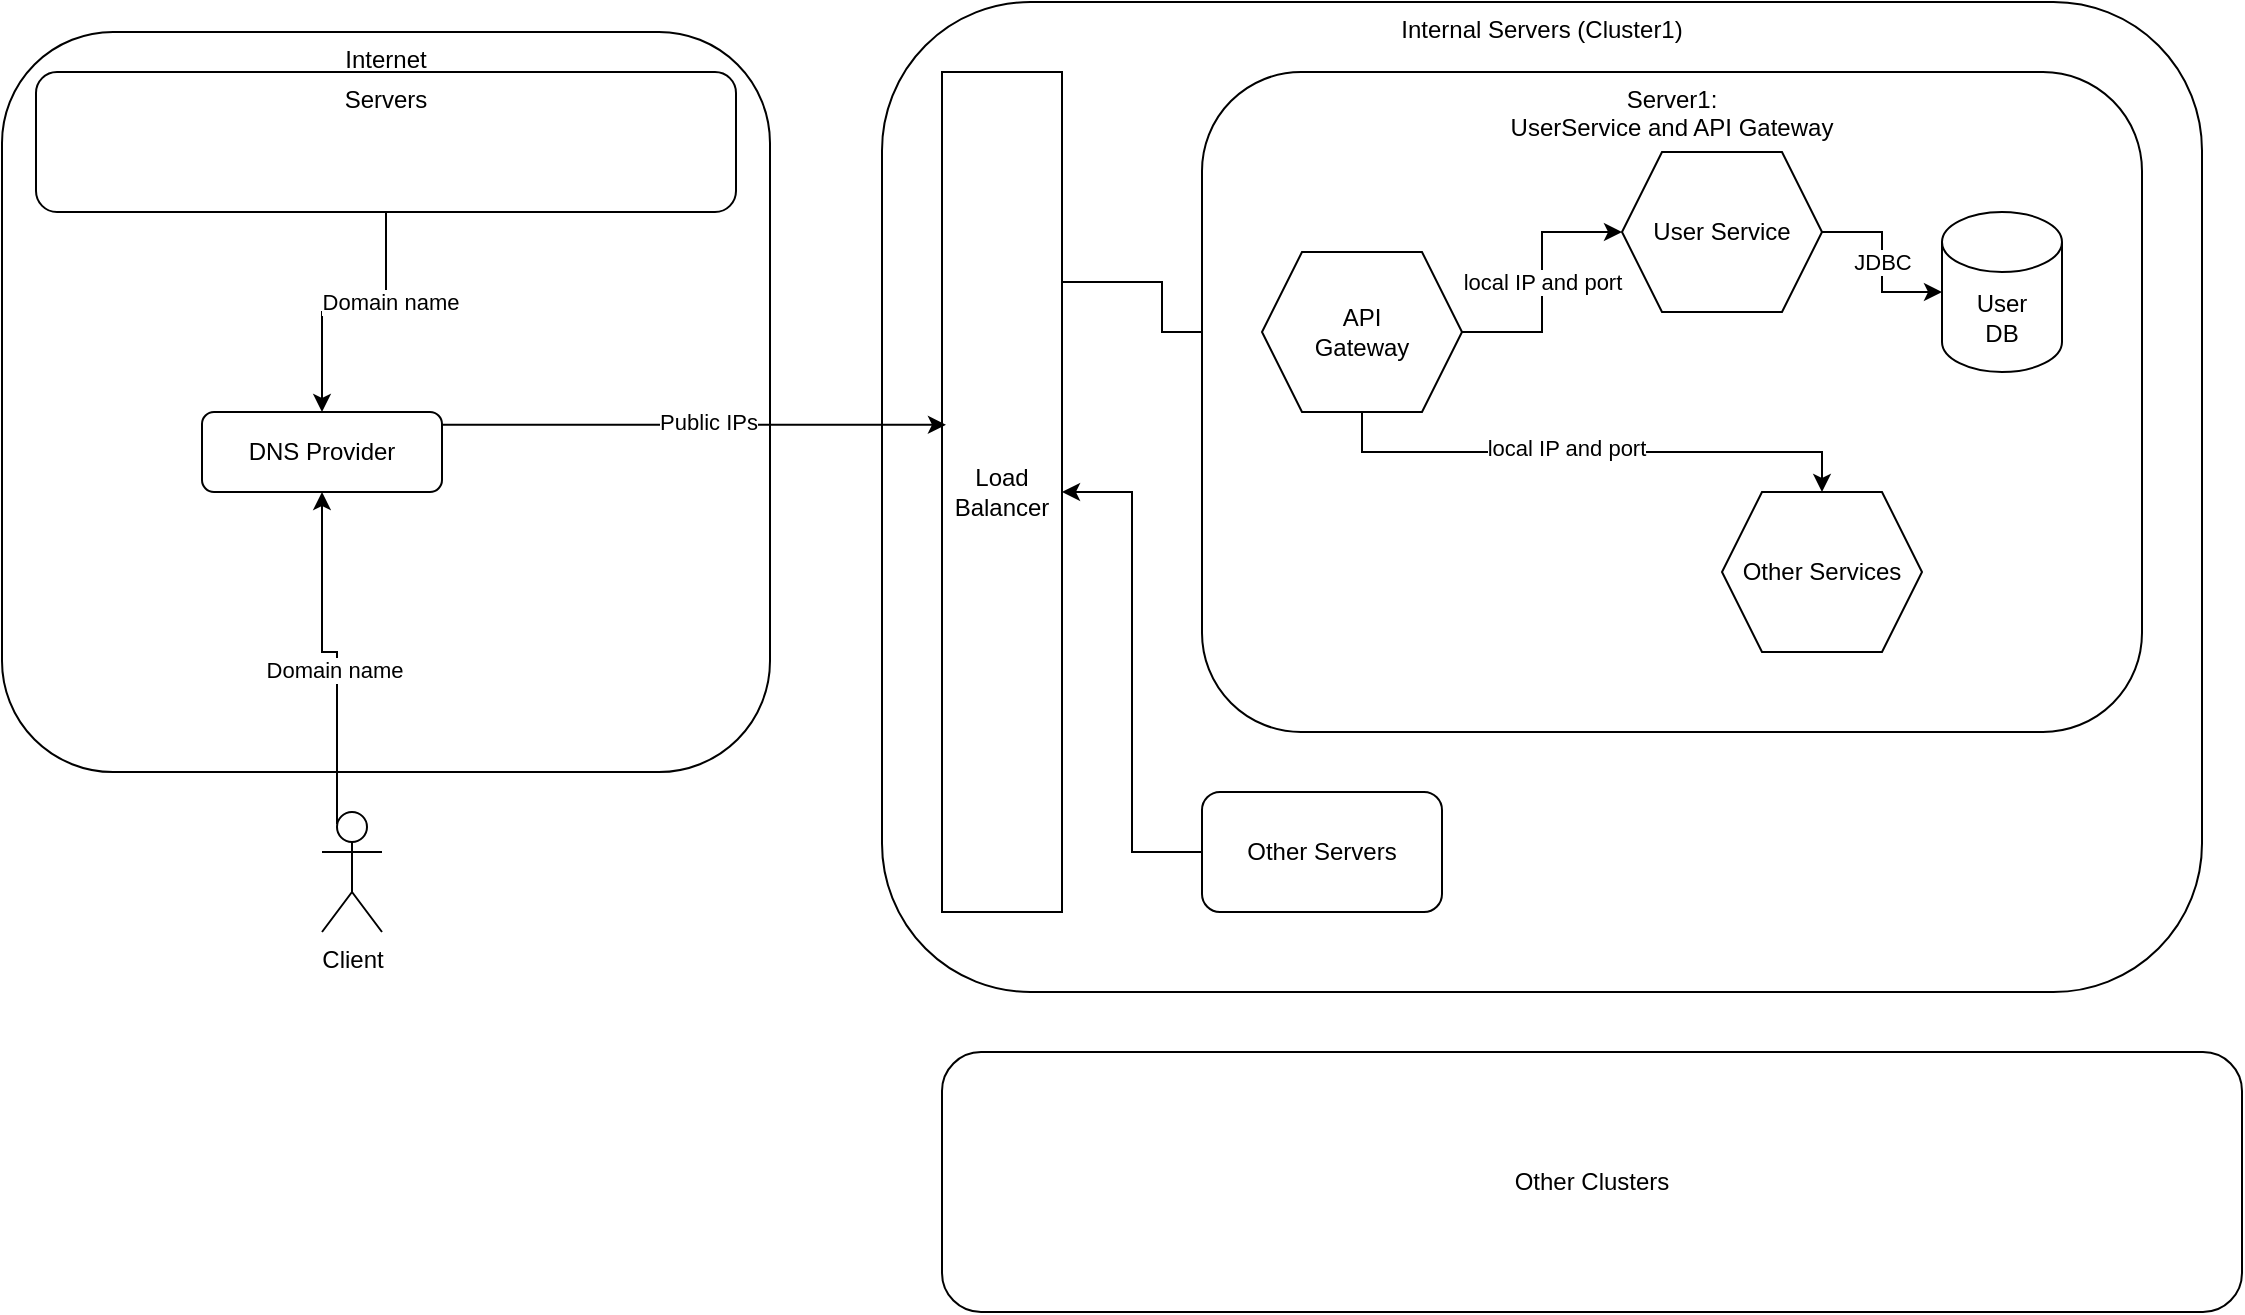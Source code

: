 <mxfile version="15.3.2" type="github">
  <diagram id="C5RBs43oDa-KdzZeNtuy" name="Page-1">
    <mxGraphModel dx="1422" dy="792" grid="1" gridSize="10" guides="1" tooltips="1" connect="1" arrows="1" fold="1" page="1" pageScale="1" pageWidth="827" pageHeight="1169" math="0" shadow="0">
      <root>
        <mxCell id="WIyWlLk6GJQsqaUBKTNV-0" />
        <mxCell id="WIyWlLk6GJQsqaUBKTNV-1" parent="WIyWlLk6GJQsqaUBKTNV-0" />
        <mxCell id="t1GJuXnAVORVwclhgLZh-0" value="&lt;div&gt;Internet&lt;/div&gt;" style="rounded=1;whiteSpace=wrap;html=1;align=center;verticalAlign=top;" parent="WIyWlLk6GJQsqaUBKTNV-1" vertex="1">
          <mxGeometry x="10" y="80" width="384" height="370" as="geometry" />
        </mxCell>
        <mxCell id="t1GJuXnAVORVwclhgLZh-24" style="edgeStyle=orthogonalEdgeStyle;rounded=0;orthogonalLoop=1;jettySize=auto;html=1;exitX=0.5;exitY=1;exitDx=0;exitDy=0;" parent="WIyWlLk6GJQsqaUBKTNV-1" source="t1GJuXnAVORVwclhgLZh-1" target="WIyWlLk6GJQsqaUBKTNV-3" edge="1">
          <mxGeometry relative="1" as="geometry" />
        </mxCell>
        <mxCell id="t1GJuXnAVORVwclhgLZh-25" value="Domain name" style="edgeLabel;html=1;align=center;verticalAlign=middle;resizable=0;points=[];" parent="t1GJuXnAVORVwclhgLZh-24" vertex="1" connectable="0">
          <mxGeometry x="-0.318" y="2" relative="1" as="geometry">
            <mxPoint as="offset" />
          </mxGeometry>
        </mxCell>
        <mxCell id="t1GJuXnAVORVwclhgLZh-1" value="Servers" style="rounded=1;whiteSpace=wrap;html=1;align=center;verticalAlign=top;" parent="WIyWlLk6GJQsqaUBKTNV-1" vertex="1">
          <mxGeometry x="27" y="100" width="350" height="70" as="geometry" />
        </mxCell>
        <mxCell id="WIyWlLk6GJQsqaUBKTNV-3" value="&lt;div&gt;DNS Provider&lt;/div&gt;" style="rounded=1;whiteSpace=wrap;html=1;fontSize=12;glass=0;strokeWidth=1;shadow=0;" parent="WIyWlLk6GJQsqaUBKTNV-1" vertex="1">
          <mxGeometry x="110" y="270" width="120" height="40" as="geometry" />
        </mxCell>
        <mxCell id="t1GJuXnAVORVwclhgLZh-3" value="Internal Servers (Cluster1)" style="rounded=1;whiteSpace=wrap;html=1;align=center;verticalAlign=top;" parent="WIyWlLk6GJQsqaUBKTNV-1" vertex="1">
          <mxGeometry x="450" y="65" width="660" height="495" as="geometry" />
        </mxCell>
        <mxCell id="guwk98d6NjKlqzKpUpW5-1" style="edgeStyle=orthogonalEdgeStyle;rounded=0;orthogonalLoop=1;jettySize=auto;html=1;exitX=1;exitY=0.25;exitDx=0;exitDy=0;entryX=0;entryY=0.5;entryDx=0;entryDy=0;" edge="1" parent="WIyWlLk6GJQsqaUBKTNV-1" source="t1GJuXnAVORVwclhgLZh-5" target="t1GJuXnAVORVwclhgLZh-29">
          <mxGeometry relative="1" as="geometry" />
        </mxCell>
        <mxCell id="t1GJuXnAVORVwclhgLZh-5" value="&lt;div&gt;Load&lt;/div&gt;&lt;div&gt;Balancer&lt;br&gt;&lt;/div&gt;" style="rounded=0;whiteSpace=wrap;html=1;align=center;verticalAlign=middle;" parent="WIyWlLk6GJQsqaUBKTNV-1" vertex="1">
          <mxGeometry x="480" y="100" width="60" height="420" as="geometry" />
        </mxCell>
        <mxCell id="t1GJuXnAVORVwclhgLZh-21" style="edgeStyle=orthogonalEdgeStyle;rounded=0;orthogonalLoop=1;jettySize=auto;html=1;exitX=0.25;exitY=0.1;exitDx=0;exitDy=0;exitPerimeter=0;" parent="WIyWlLk6GJQsqaUBKTNV-1" source="t1GJuXnAVORVwclhgLZh-6" target="WIyWlLk6GJQsqaUBKTNV-3" edge="1">
          <mxGeometry relative="1" as="geometry" />
        </mxCell>
        <mxCell id="t1GJuXnAVORVwclhgLZh-22" value="Domain name" style="edgeLabel;html=1;align=center;verticalAlign=middle;resizable=0;points=[];" parent="t1GJuXnAVORVwclhgLZh-21" vertex="1" connectable="0">
          <mxGeometry x="-0.112" y="3" relative="1" as="geometry">
            <mxPoint x="1" as="offset" />
          </mxGeometry>
        </mxCell>
        <mxCell id="t1GJuXnAVORVwclhgLZh-6" value="Client" style="shape=umlActor;verticalLabelPosition=bottom;verticalAlign=top;html=1;outlineConnect=0;" parent="WIyWlLk6GJQsqaUBKTNV-1" vertex="1">
          <mxGeometry x="170" y="470" width="30" height="60" as="geometry" />
        </mxCell>
        <mxCell id="t1GJuXnAVORVwclhgLZh-8" value="&lt;div&gt;Server1:&lt;/div&gt;&lt;div&gt;UserService and API Gateway&lt;br&gt;&lt;/div&gt;" style="rounded=1;whiteSpace=wrap;html=1;align=center;verticalAlign=top;" parent="WIyWlLk6GJQsqaUBKTNV-1" vertex="1">
          <mxGeometry x="610" y="100" width="470" height="330" as="geometry" />
        </mxCell>
        <mxCell id="guwk98d6NjKlqzKpUpW5-0" style="edgeStyle=orthogonalEdgeStyle;rounded=0;orthogonalLoop=1;jettySize=auto;html=1;exitX=0;exitY=0.5;exitDx=0;exitDy=0;" edge="1" parent="WIyWlLk6GJQsqaUBKTNV-1" source="t1GJuXnAVORVwclhgLZh-9" target="t1GJuXnAVORVwclhgLZh-5">
          <mxGeometry relative="1" as="geometry" />
        </mxCell>
        <mxCell id="t1GJuXnAVORVwclhgLZh-9" value="Other Servers" style="rounded=1;whiteSpace=wrap;html=1;align=center;verticalAlign=middle;" parent="WIyWlLk6GJQsqaUBKTNV-1" vertex="1">
          <mxGeometry x="610" y="460" width="120" height="60" as="geometry" />
        </mxCell>
        <mxCell id="t1GJuXnAVORVwclhgLZh-31" value="local IP and port" style="edgeStyle=orthogonalEdgeStyle;rounded=0;orthogonalLoop=1;jettySize=auto;html=1;" parent="WIyWlLk6GJQsqaUBKTNV-1" source="t1GJuXnAVORVwclhgLZh-29" target="t1GJuXnAVORVwclhgLZh-30" edge="1">
          <mxGeometry relative="1" as="geometry" />
        </mxCell>
        <mxCell id="t1GJuXnAVORVwclhgLZh-33" style="edgeStyle=orthogonalEdgeStyle;rounded=0;orthogonalLoop=1;jettySize=auto;html=1;exitX=0.5;exitY=1;exitDx=0;exitDy=0;" parent="WIyWlLk6GJQsqaUBKTNV-1" source="t1GJuXnAVORVwclhgLZh-29" target="t1GJuXnAVORVwclhgLZh-32" edge="1">
          <mxGeometry relative="1" as="geometry" />
        </mxCell>
        <mxCell id="t1GJuXnAVORVwclhgLZh-36" value="local IP and port" style="edgeLabel;html=1;align=center;verticalAlign=middle;resizable=0;points=[];" parent="t1GJuXnAVORVwclhgLZh-33" vertex="1" connectable="0">
          <mxGeometry x="-0.1" y="2" relative="1" as="geometry">
            <mxPoint as="offset" />
          </mxGeometry>
        </mxCell>
        <mxCell id="t1GJuXnAVORVwclhgLZh-29" value="&lt;div&gt;API&lt;/div&gt;&lt;div&gt;Gateway&lt;br&gt;&lt;/div&gt;" style="shape=hexagon;perimeter=hexagonPerimeter2;whiteSpace=wrap;html=1;fixedSize=1;align=center;verticalAlign=middle;" parent="WIyWlLk6GJQsqaUBKTNV-1" vertex="1">
          <mxGeometry x="640" y="190" width="100" height="80" as="geometry" />
        </mxCell>
        <mxCell id="t1GJuXnAVORVwclhgLZh-35" value="JDBC" style="edgeStyle=orthogonalEdgeStyle;rounded=0;orthogonalLoop=1;jettySize=auto;html=1;" parent="WIyWlLk6GJQsqaUBKTNV-1" source="t1GJuXnAVORVwclhgLZh-30" target="t1GJuXnAVORVwclhgLZh-34" edge="1">
          <mxGeometry relative="1" as="geometry" />
        </mxCell>
        <mxCell id="t1GJuXnAVORVwclhgLZh-30" value="User Service" style="shape=hexagon;perimeter=hexagonPerimeter2;whiteSpace=wrap;html=1;fixedSize=1;align=center;verticalAlign=middle;" parent="WIyWlLk6GJQsqaUBKTNV-1" vertex="1">
          <mxGeometry x="820" y="140" width="100" height="80" as="geometry" />
        </mxCell>
        <mxCell id="t1GJuXnAVORVwclhgLZh-32" value="Other Services" style="shape=hexagon;perimeter=hexagonPerimeter2;whiteSpace=wrap;html=1;fixedSize=1;align=center;verticalAlign=middle;" parent="WIyWlLk6GJQsqaUBKTNV-1" vertex="1">
          <mxGeometry x="870" y="310" width="100" height="80" as="geometry" />
        </mxCell>
        <mxCell id="t1GJuXnAVORVwclhgLZh-34" value="&lt;div&gt;User&lt;/div&gt;&lt;div&gt;DB&lt;br&gt;&lt;/div&gt;" style="shape=cylinder3;whiteSpace=wrap;html=1;boundedLbl=1;backgroundOutline=1;size=15;align=center;verticalAlign=middle;" parent="WIyWlLk6GJQsqaUBKTNV-1" vertex="1">
          <mxGeometry x="980" y="170" width="60" height="80" as="geometry" />
        </mxCell>
        <mxCell id="t1GJuXnAVORVwclhgLZh-26" style="edgeStyle=orthogonalEdgeStyle;rounded=0;orthogonalLoop=1;jettySize=auto;html=1;exitX=1;exitY=0.5;exitDx=0;exitDy=0;entryX=0.033;entryY=0.42;entryDx=0;entryDy=0;entryPerimeter=0;" parent="WIyWlLk6GJQsqaUBKTNV-1" source="WIyWlLk6GJQsqaUBKTNV-3" target="t1GJuXnAVORVwclhgLZh-5" edge="1">
          <mxGeometry relative="1" as="geometry">
            <Array as="points">
              <mxPoint x="230" y="276" />
            </Array>
          </mxGeometry>
        </mxCell>
        <mxCell id="t1GJuXnAVORVwclhgLZh-27" value="Public IPs" style="edgeLabel;html=1;align=center;verticalAlign=middle;resizable=0;points=[];" parent="t1GJuXnAVORVwclhgLZh-26" vertex="1" connectable="0">
          <mxGeometry x="0.104" y="2" relative="1" as="geometry">
            <mxPoint as="offset" />
          </mxGeometry>
        </mxCell>
        <mxCell id="guwk98d6NjKlqzKpUpW5-2" value="Other Clusters" style="rounded=1;whiteSpace=wrap;html=1;" vertex="1" parent="WIyWlLk6GJQsqaUBKTNV-1">
          <mxGeometry x="480" y="590" width="650" height="130" as="geometry" />
        </mxCell>
      </root>
    </mxGraphModel>
  </diagram>
</mxfile>
